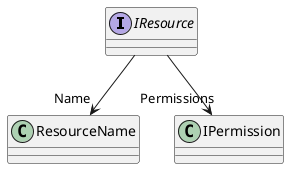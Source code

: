 @startuml
interface IResource {
}
IResource --> "Name" ResourceName
IResource --> "Permissions" IPermission
@enduml
